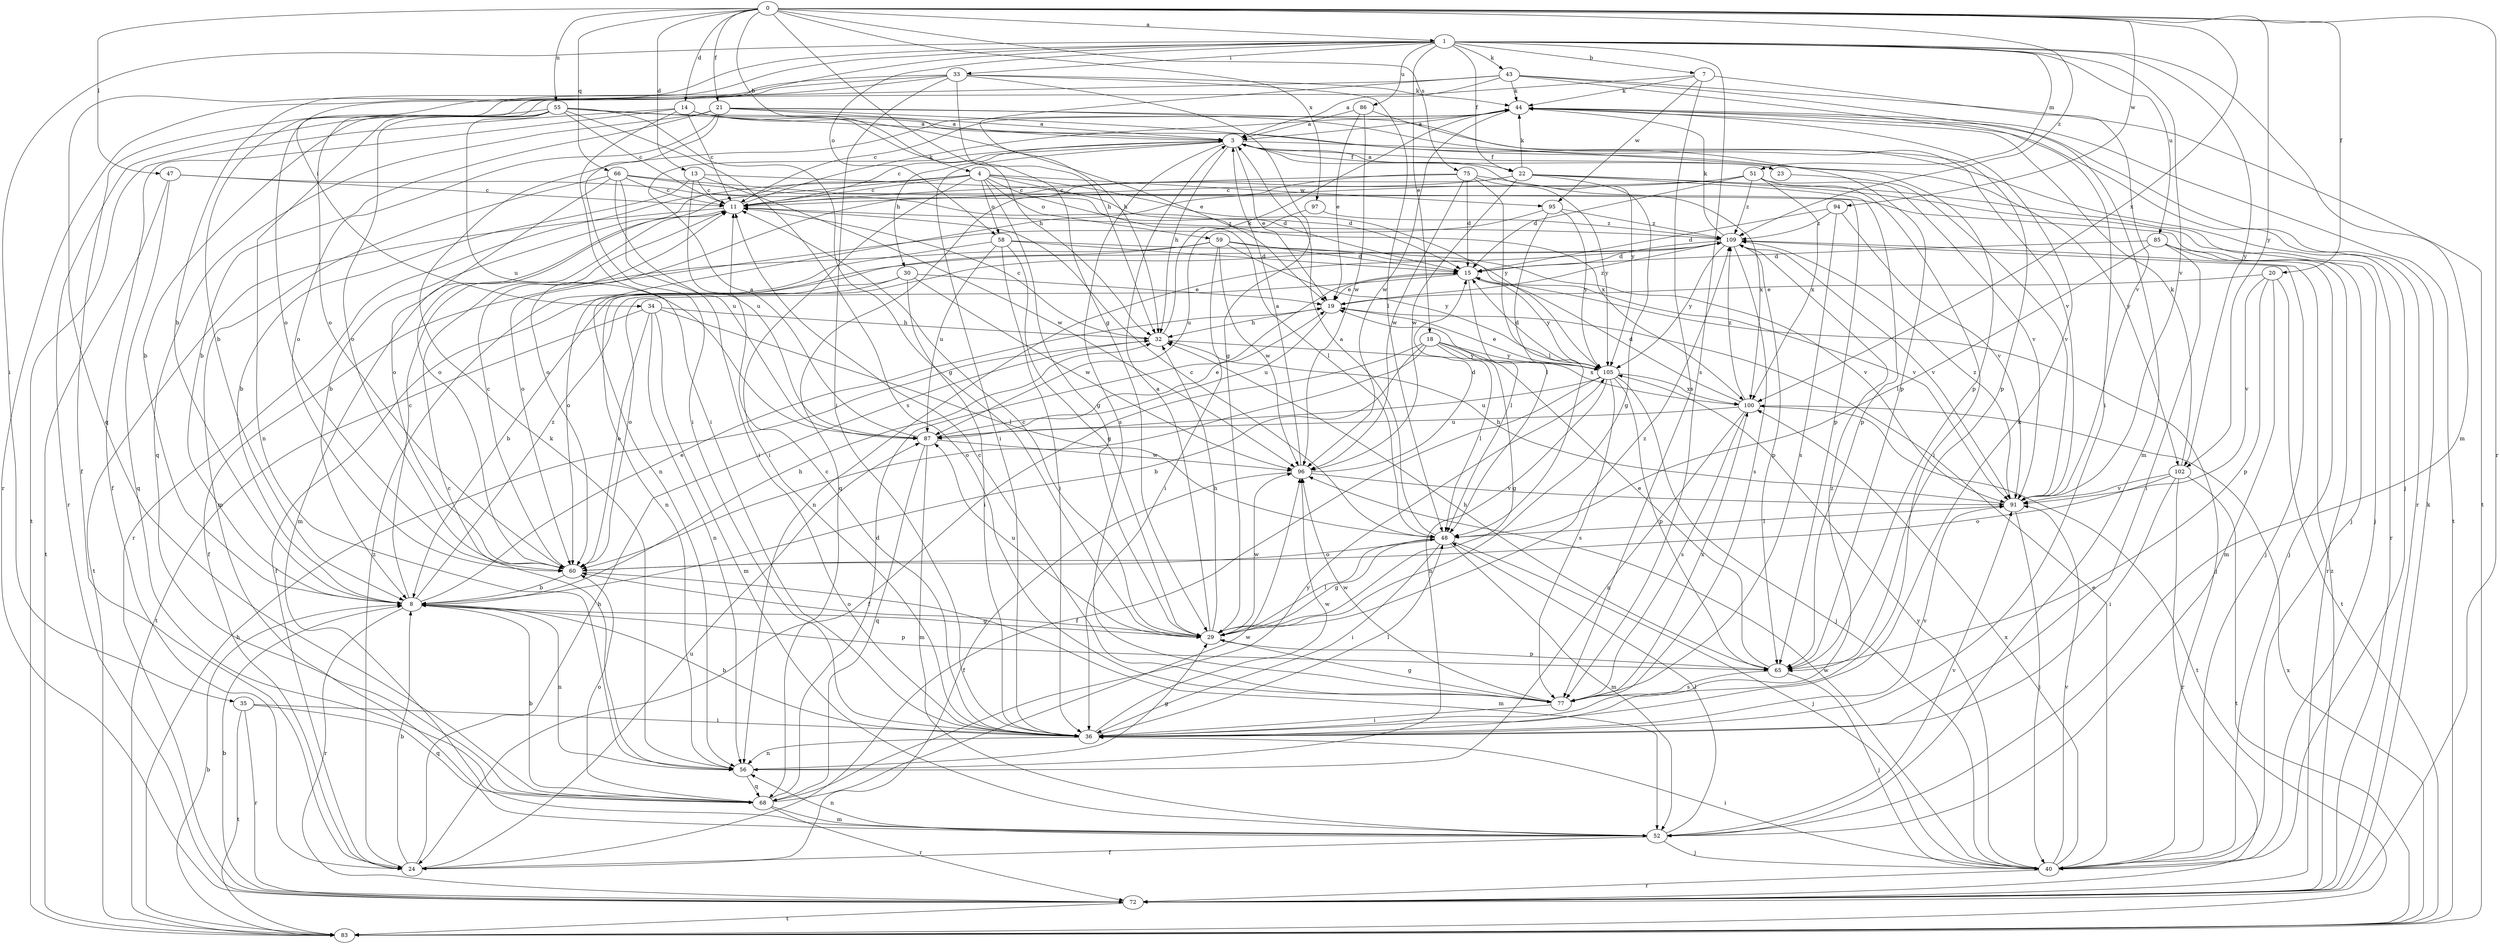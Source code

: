 strict digraph  {
0;
1;
3;
4;
7;
8;
11;
13;
14;
15;
18;
19;
20;
21;
22;
23;
24;
29;
30;
32;
33;
34;
35;
36;
40;
43;
44;
47;
48;
51;
52;
55;
56;
58;
59;
60;
65;
66;
68;
72;
75;
77;
83;
85;
86;
87;
91;
94;
95;
96;
97;
100;
102;
105;
109;
0 -> 1  [label=a];
0 -> 4  [label=b];
0 -> 13  [label=d];
0 -> 14  [label=d];
0 -> 20  [label=f];
0 -> 21  [label=f];
0 -> 29  [label=g];
0 -> 47  [label=l];
0 -> 55  [label=n];
0 -> 66  [label=q];
0 -> 72  [label=r];
0 -> 75  [label=s];
0 -> 94  [label=w];
0 -> 97  [label=x];
0 -> 100  [label=x];
0 -> 102  [label=y];
0 -> 109  [label=z];
1 -> 7  [label=b];
1 -> 8  [label=b];
1 -> 18  [label=e];
1 -> 22  [label=f];
1 -> 33  [label=i];
1 -> 34  [label=i];
1 -> 35  [label=i];
1 -> 43  [label=k];
1 -> 51  [label=m];
1 -> 52  [label=m];
1 -> 58  [label=o];
1 -> 68  [label=q];
1 -> 77  [label=s];
1 -> 85  [label=u];
1 -> 86  [label=u];
1 -> 91  [label=v];
1 -> 102  [label=y];
3 -> 11  [label=c];
3 -> 19  [label=e];
3 -> 22  [label=f];
3 -> 23  [label=f];
3 -> 30  [label=h];
3 -> 32  [label=h];
3 -> 36  [label=i];
3 -> 77  [label=s];
3 -> 102  [label=y];
3 -> 105  [label=y];
4 -> 8  [label=b];
4 -> 11  [label=c];
4 -> 15  [label=d];
4 -> 29  [label=g];
4 -> 36  [label=i];
4 -> 48  [label=l];
4 -> 58  [label=o];
4 -> 59  [label=o];
4 -> 60  [label=o];
4 -> 72  [label=r];
4 -> 95  [label=w];
4 -> 105  [label=y];
7 -> 44  [label=k];
7 -> 60  [label=o];
7 -> 77  [label=s];
7 -> 91  [label=v];
7 -> 95  [label=w];
8 -> 11  [label=c];
8 -> 19  [label=e];
8 -> 29  [label=g];
8 -> 32  [label=h];
8 -> 56  [label=n];
8 -> 65  [label=p];
8 -> 72  [label=r];
8 -> 109  [label=z];
11 -> 44  [label=k];
11 -> 52  [label=m];
11 -> 83  [label=t];
11 -> 109  [label=z];
13 -> 8  [label=b];
13 -> 11  [label=c];
13 -> 40  [label=j];
13 -> 87  [label=u];
13 -> 96  [label=w];
14 -> 3  [label=a];
14 -> 11  [label=c];
14 -> 19  [label=e];
14 -> 24  [label=f];
14 -> 32  [label=h];
14 -> 36  [label=i];
14 -> 83  [label=t];
15 -> 19  [label=e];
15 -> 40  [label=j];
15 -> 48  [label=l];
15 -> 60  [label=o];
15 -> 105  [label=y];
18 -> 8  [label=b];
18 -> 24  [label=f];
18 -> 29  [label=g];
18 -> 48  [label=l];
18 -> 60  [label=o];
18 -> 100  [label=x];
18 -> 105  [label=y];
19 -> 32  [label=h];
19 -> 87  [label=u];
19 -> 109  [label=z];
20 -> 19  [label=e];
20 -> 52  [label=m];
20 -> 65  [label=p];
20 -> 83  [label=t];
20 -> 91  [label=v];
21 -> 3  [label=a];
21 -> 8  [label=b];
21 -> 36  [label=i];
21 -> 40  [label=j];
21 -> 60  [label=o];
21 -> 65  [label=p];
21 -> 68  [label=q];
21 -> 91  [label=v];
22 -> 11  [label=c];
22 -> 29  [label=g];
22 -> 40  [label=j];
22 -> 44  [label=k];
22 -> 60  [label=o];
22 -> 65  [label=p];
22 -> 72  [label=r];
22 -> 96  [label=w];
23 -> 3  [label=a];
23 -> 91  [label=v];
24 -> 8  [label=b];
24 -> 32  [label=h];
24 -> 87  [label=u];
24 -> 109  [label=z];
29 -> 3  [label=a];
29 -> 11  [label=c];
29 -> 32  [label=h];
29 -> 48  [label=l];
29 -> 60  [label=o];
29 -> 65  [label=p];
29 -> 87  [label=u];
29 -> 96  [label=w];
29 -> 109  [label=z];
30 -> 8  [label=b];
30 -> 19  [label=e];
30 -> 24  [label=f];
30 -> 36  [label=i];
30 -> 96  [label=w];
32 -> 11  [label=c];
32 -> 44  [label=k];
32 -> 105  [label=y];
33 -> 8  [label=b];
33 -> 24  [label=f];
33 -> 29  [label=g];
33 -> 32  [label=h];
33 -> 36  [label=i];
33 -> 44  [label=k];
33 -> 48  [label=l];
33 -> 72  [label=r];
34 -> 32  [label=h];
34 -> 48  [label=l];
34 -> 52  [label=m];
34 -> 56  [label=n];
34 -> 60  [label=o];
34 -> 83  [label=t];
35 -> 36  [label=i];
35 -> 68  [label=q];
35 -> 72  [label=r];
35 -> 83  [label=t];
36 -> 8  [label=b];
36 -> 11  [label=c];
36 -> 44  [label=k];
36 -> 48  [label=l];
36 -> 56  [label=n];
36 -> 91  [label=v];
36 -> 96  [label=w];
36 -> 109  [label=z];
40 -> 19  [label=e];
40 -> 36  [label=i];
40 -> 72  [label=r];
40 -> 91  [label=v];
40 -> 96  [label=w];
40 -> 100  [label=x];
40 -> 105  [label=y];
43 -> 3  [label=a];
43 -> 32  [label=h];
43 -> 36  [label=i];
43 -> 44  [label=k];
43 -> 52  [label=m];
43 -> 60  [label=o];
43 -> 83  [label=t];
44 -> 3  [label=a];
44 -> 11  [label=c];
44 -> 72  [label=r];
44 -> 83  [label=t];
44 -> 96  [label=w];
47 -> 11  [label=c];
47 -> 68  [label=q];
47 -> 83  [label=t];
47 -> 100  [label=x];
48 -> 3  [label=a];
48 -> 11  [label=c];
48 -> 29  [label=g];
48 -> 36  [label=i];
48 -> 40  [label=j];
48 -> 52  [label=m];
48 -> 60  [label=o];
51 -> 11  [label=c];
51 -> 15  [label=d];
51 -> 36  [label=i];
51 -> 56  [label=n];
51 -> 91  [label=v];
51 -> 100  [label=x];
51 -> 109  [label=z];
52 -> 24  [label=f];
52 -> 40  [label=j];
52 -> 48  [label=l];
52 -> 56  [label=n];
52 -> 91  [label=v];
55 -> 3  [label=a];
55 -> 8  [label=b];
55 -> 11  [label=c];
55 -> 29  [label=g];
55 -> 56  [label=n];
55 -> 60  [label=o];
55 -> 65  [label=p];
55 -> 72  [label=r];
55 -> 77  [label=s];
55 -> 87  [label=u];
56 -> 11  [label=c];
56 -> 29  [label=g];
56 -> 44  [label=k];
56 -> 68  [label=q];
58 -> 15  [label=d];
58 -> 29  [label=g];
58 -> 36  [label=i];
58 -> 56  [label=n];
58 -> 87  [label=u];
58 -> 91  [label=v];
59 -> 15  [label=d];
59 -> 24  [label=f];
59 -> 36  [label=i];
59 -> 60  [label=o];
59 -> 91  [label=v];
59 -> 96  [label=w];
59 -> 105  [label=y];
60 -> 8  [label=b];
60 -> 11  [label=c];
60 -> 52  [label=m];
65 -> 19  [label=e];
65 -> 32  [label=h];
65 -> 40  [label=j];
65 -> 77  [label=s];
66 -> 11  [label=c];
66 -> 15  [label=d];
66 -> 36  [label=i];
66 -> 52  [label=m];
66 -> 60  [label=o];
66 -> 65  [label=p];
66 -> 87  [label=u];
68 -> 8  [label=b];
68 -> 15  [label=d];
68 -> 52  [label=m];
68 -> 60  [label=o];
68 -> 72  [label=r];
68 -> 96  [label=w];
68 -> 105  [label=y];
72 -> 8  [label=b];
72 -> 44  [label=k];
72 -> 83  [label=t];
72 -> 109  [label=z];
75 -> 11  [label=c];
75 -> 15  [label=d];
75 -> 48  [label=l];
75 -> 68  [label=q];
75 -> 96  [label=w];
75 -> 100  [label=x];
75 -> 105  [label=y];
77 -> 11  [label=c];
77 -> 29  [label=g];
77 -> 36  [label=i];
77 -> 96  [label=w];
77 -> 100  [label=x];
83 -> 8  [label=b];
83 -> 32  [label=h];
83 -> 100  [label=x];
85 -> 15  [label=d];
85 -> 36  [label=i];
85 -> 40  [label=j];
85 -> 48  [label=l];
85 -> 72  [label=r];
86 -> 3  [label=a];
86 -> 19  [label=e];
86 -> 65  [label=p];
86 -> 96  [label=w];
87 -> 3  [label=a];
87 -> 19  [label=e];
87 -> 52  [label=m];
87 -> 68  [label=q];
87 -> 96  [label=w];
91 -> 32  [label=h];
91 -> 40  [label=j];
91 -> 48  [label=l];
91 -> 109  [label=z];
94 -> 15  [label=d];
94 -> 77  [label=s];
94 -> 91  [label=v];
94 -> 109  [label=z];
95 -> 48  [label=l];
95 -> 60  [label=o];
95 -> 105  [label=y];
95 -> 109  [label=z];
96 -> 3  [label=a];
96 -> 15  [label=d];
96 -> 24  [label=f];
96 -> 91  [label=v];
97 -> 87  [label=u];
97 -> 109  [label=z];
100 -> 15  [label=d];
100 -> 56  [label=n];
100 -> 77  [label=s];
100 -> 83  [label=t];
100 -> 87  [label=u];
100 -> 109  [label=z];
102 -> 36  [label=i];
102 -> 44  [label=k];
102 -> 60  [label=o];
102 -> 72  [label=r];
102 -> 83  [label=t];
102 -> 91  [label=v];
105 -> 15  [label=d];
105 -> 19  [label=e];
105 -> 24  [label=f];
105 -> 40  [label=j];
105 -> 56  [label=n];
105 -> 65  [label=p];
105 -> 77  [label=s];
105 -> 87  [label=u];
105 -> 100  [label=x];
109 -> 15  [label=d];
109 -> 40  [label=j];
109 -> 44  [label=k];
109 -> 56  [label=n];
109 -> 65  [label=p];
109 -> 77  [label=s];
109 -> 91  [label=v];
109 -> 105  [label=y];
}
